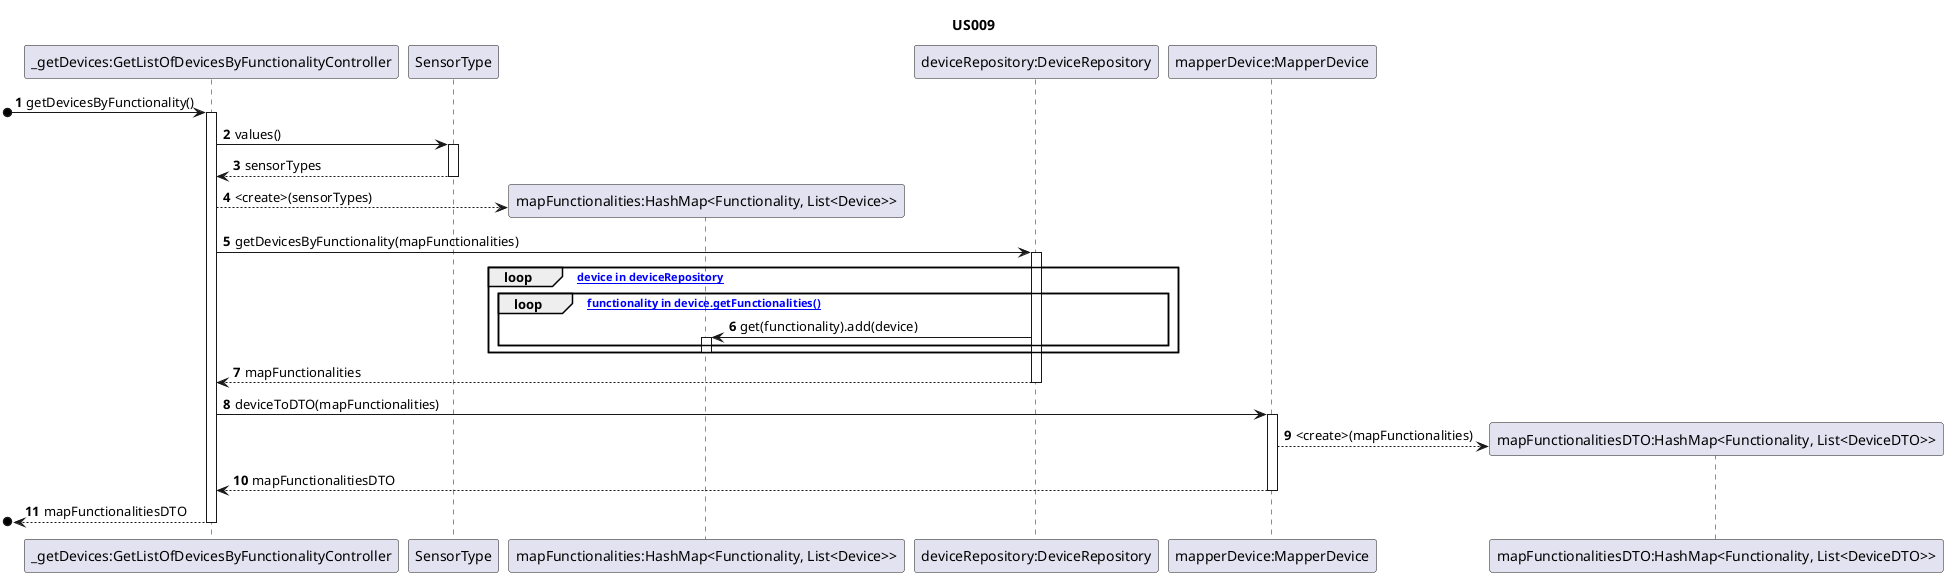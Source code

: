 @startuml
'https://plantuml.com/sequence-diagram

title US009
autonumber

/'
As a Power User [or Administrator], I want to get a list of all devices in a house,
grouped by device functionality types. It must include device location.
'/

participant "_getDevices:GetListOfDevicesByFunctionalityController" as C
participant "SensorType" as ST
participant "mapFunctionalities:HashMap<Functionality, List<Device>>" as M
participant "deviceRepository:DeviceRepository" as DR
participant "mapperDevice:MapperDevice" as MD
participant "mapFunctionalitiesDTO:HashMap<Functionality, List<DeviceDTO>>" as MDTO

[o-> C : getDevicesByFunctionality()
activate C
C-> ST : values()
activate ST
ST --> C : sensorTypes
deactivate ST
C --> M** : <create>(sensorTypes)
C-> DR : getDevicesByFunctionality(mapFunctionalities)
activate DR

loop [for device in deviceRepository]
    loop [for functionality in device.getFunctionalities()]
        DR -> M : get(functionality).add(device)
        activate M
    end loop
    deactivate M
end loop
deactivate M
DR --> C : mapFunctionalities
deactivate DR
C -> MD : deviceToDTO(mapFunctionalities)
activate MD
MD --> MDTO** : <create>(mapFunctionalities)
MD--> C : mapFunctionalitiesDTO
deactivate MD
[o<--C : mapFunctionalitiesDTO
deactivate C

@enduml

@enduml